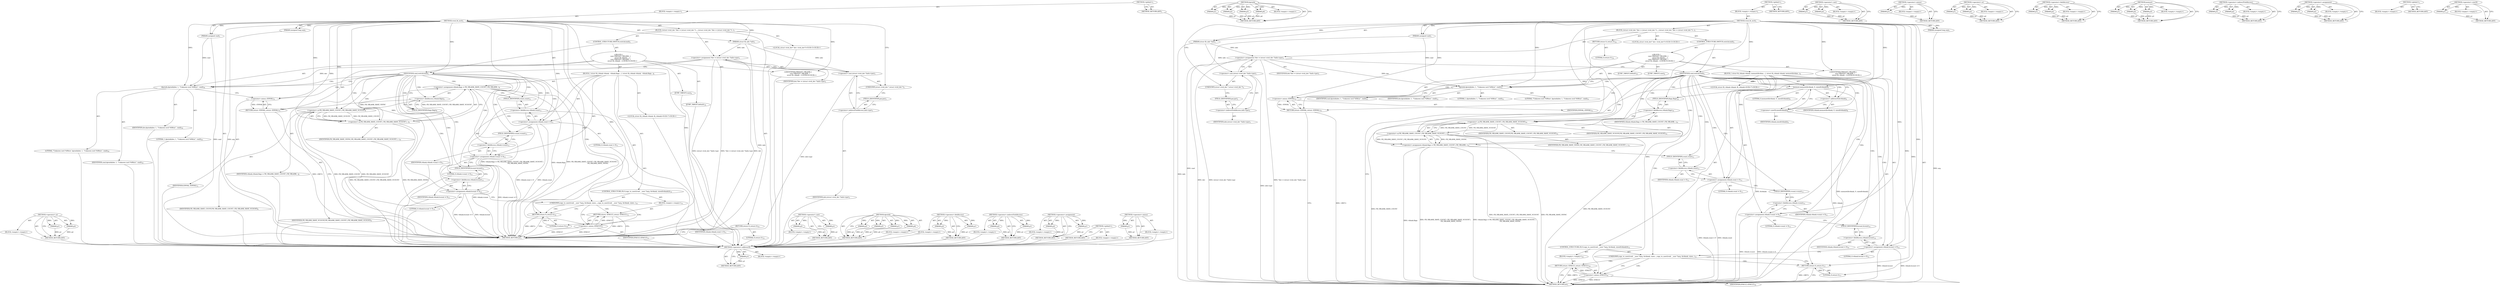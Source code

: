 digraph "&lt;operator&gt;.sizeOf" {
vulnerable_120 [label=<(METHOD,&lt;operator&gt;.or)>];
vulnerable_121 [label=<(PARAM,p1)>];
vulnerable_122 [label=<(PARAM,p2)>];
vulnerable_123 [label=<(BLOCK,&lt;empty&gt;,&lt;empty&gt;)>];
vulnerable_124 [label=<(METHOD_RETURN,ANY)>];
vulnerable_6 [label=<(METHOD,&lt;global&gt;)<SUB>1</SUB>>];
vulnerable_7 [label=<(BLOCK,&lt;empty&gt;,&lt;empty&gt;)<SUB>1</SUB>>];
vulnerable_8 [label=<(METHOD,vivid_fb_ioctl)<SUB>1</SUB>>];
vulnerable_9 [label=<(PARAM,struct fb_info *info)<SUB>1</SUB>>];
vulnerable_10 [label=<(PARAM,unsigned cmd)<SUB>1</SUB>>];
vulnerable_11 [label=<(PARAM,unsigned long arg)<SUB>1</SUB>>];
vulnerable_12 [label=<(BLOCK,{
	struct vivid_dev *dev = (struct vivid_dev *)...,{
	struct vivid_dev *dev = (struct vivid_dev *)...)<SUB>2</SUB>>];
vulnerable_13 [label="<(LOCAL,struct vivid_dev* dev: vivid_dev*)<SUB>3</SUB>>"];
vulnerable_14 [label=<(&lt;operator&gt;.assignment,*dev = (struct vivid_dev *)info-&gt;par)<SUB>3</SUB>>];
vulnerable_15 [label=<(IDENTIFIER,dev,*dev = (struct vivid_dev *)info-&gt;par)<SUB>3</SUB>>];
vulnerable_16 [label=<(&lt;operator&gt;.cast,(struct vivid_dev *)info-&gt;par)<SUB>3</SUB>>];
vulnerable_17 [label=<(UNKNOWN,struct vivid_dev *,struct vivid_dev *)<SUB>3</SUB>>];
vulnerable_18 [label=<(&lt;operator&gt;.indirectFieldAccess,info-&gt;par)<SUB>3</SUB>>];
vulnerable_19 [label=<(IDENTIFIER,info,(struct vivid_dev *)info-&gt;par)<SUB>3</SUB>>];
vulnerable_20 [label=<(FIELD_IDENTIFIER,par,par)<SUB>3</SUB>>];
vulnerable_21 [label=<(CONTROL_STRUCTURE,SWITCH,switch(cmd))<SUB>5</SUB>>];
vulnerable_22 [label=<(IDENTIFIER,cmd,switch(cmd))<SUB>5</SUB>>];
vulnerable_23 [label="<(BLOCK,{
 	case FBIOGET_VBLANK: {
 		struct fb_vblank ...,{
 	case FBIOGET_VBLANK: {
 		struct fb_vblank ...)<SUB>5</SUB>>"];
vulnerable_24 [label=<(JUMP_TARGET,case)<SUB>6</SUB>>];
vulnerable_25 [label="<(IDENTIFIER,FBIOGET_VBLANK,{
 	case FBIOGET_VBLANK: {
 		struct fb_vblank ...)<SUB>6</SUB>>"];
vulnerable_26 [label=<(BLOCK,{
 		struct fb_vblank vblank;
 
 		vblank.flags...,{
 		struct fb_vblank vblank;
 
 		vblank.flags...)<SUB>6</SUB>>];
vulnerable_27 [label="<(LOCAL,struct fb_vblank vblank: fb_vblank)<SUB>7</SUB>>"];
vulnerable_28 [label=<(&lt;operator&gt;.assignment,vblank.flags = FB_VBLANK_HAVE_COUNT | FB_VBLANK...)<SUB>9</SUB>>];
vulnerable_29 [label=<(&lt;operator&gt;.fieldAccess,vblank.flags)<SUB>9</SUB>>];
vulnerable_30 [label=<(IDENTIFIER,vblank,vblank.flags = FB_VBLANK_HAVE_COUNT | FB_VBLANK...)<SUB>9</SUB>>];
vulnerable_31 [label=<(FIELD_IDENTIFIER,flags,flags)<SUB>9</SUB>>];
vulnerable_32 [label=<(&lt;operator&gt;.or,FB_VBLANK_HAVE_COUNT | FB_VBLANK_HAVE_VCOUNT |
...)<SUB>9</SUB>>];
vulnerable_33 [label=<(&lt;operator&gt;.or,FB_VBLANK_HAVE_COUNT | FB_VBLANK_HAVE_VCOUNT)<SUB>9</SUB>>];
vulnerable_34 [label=<(IDENTIFIER,FB_VBLANK_HAVE_COUNT,FB_VBLANK_HAVE_COUNT | FB_VBLANK_HAVE_VCOUNT)<SUB>9</SUB>>];
vulnerable_35 [label=<(IDENTIFIER,FB_VBLANK_HAVE_VCOUNT,FB_VBLANK_HAVE_COUNT | FB_VBLANK_HAVE_VCOUNT)<SUB>9</SUB>>];
vulnerable_36 [label=<(IDENTIFIER,FB_VBLANK_HAVE_VSYNC,FB_VBLANK_HAVE_COUNT | FB_VBLANK_HAVE_VCOUNT |
...)<SUB>10</SUB>>];
vulnerable_37 [label=<(&lt;operator&gt;.assignment,vblank.count = 0)<SUB>11</SUB>>];
vulnerable_38 [label=<(&lt;operator&gt;.fieldAccess,vblank.count)<SUB>11</SUB>>];
vulnerable_39 [label=<(IDENTIFIER,vblank,vblank.count = 0)<SUB>11</SUB>>];
vulnerable_40 [label=<(FIELD_IDENTIFIER,count,count)<SUB>11</SUB>>];
vulnerable_41 [label=<(LITERAL,0,vblank.count = 0)<SUB>11</SUB>>];
vulnerable_42 [label=<(&lt;operator&gt;.assignment,vblank.vcount = 0)<SUB>12</SUB>>];
vulnerable_43 [label=<(&lt;operator&gt;.fieldAccess,vblank.vcount)<SUB>12</SUB>>];
vulnerable_44 [label=<(IDENTIFIER,vblank,vblank.vcount = 0)<SUB>12</SUB>>];
vulnerable_45 [label=<(FIELD_IDENTIFIER,vcount,vcount)<SUB>12</SUB>>];
vulnerable_46 [label=<(LITERAL,0,vblank.vcount = 0)<SUB>12</SUB>>];
vulnerable_47 [label=<(&lt;operator&gt;.assignment,vblank.hcount = 0)<SUB>13</SUB>>];
vulnerable_48 [label=<(&lt;operator&gt;.fieldAccess,vblank.hcount)<SUB>13</SUB>>];
vulnerable_49 [label=<(IDENTIFIER,vblank,vblank.hcount = 0)<SUB>13</SUB>>];
vulnerable_50 [label=<(FIELD_IDENTIFIER,hcount,hcount)<SUB>13</SUB>>];
vulnerable_51 [label=<(LITERAL,0,vblank.hcount = 0)<SUB>13</SUB>>];
vulnerable_52 [label=<(CONTROL_STRUCTURE,IF,if (copy_to_user((void __user *)arg, &amp;vblank, sizeof(vblank))))<SUB>14</SUB>>];
vulnerable_53 [label=<(UNKNOWN,copy_to_user((void __user *)arg, &amp;vblank, sizeo...,copy_to_user((void __user *)arg, &amp;vblank, sizeo...)<SUB>14</SUB>>];
vulnerable_54 [label=<(BLOCK,&lt;empty&gt;,&lt;empty&gt;)<SUB>15</SUB>>];
vulnerable_55 [label=<(RETURN,return -EFAULT;,return -EFAULT;)<SUB>15</SUB>>];
vulnerable_56 [label=<(&lt;operator&gt;.minus,-EFAULT)<SUB>15</SUB>>];
vulnerable_57 [label=<(IDENTIFIER,EFAULT,-EFAULT)<SUB>15</SUB>>];
vulnerable_58 [label=<(RETURN,return 0;,return 0;)<SUB>16</SUB>>];
vulnerable_59 [label=<(LITERAL,0,return 0;)<SUB>16</SUB>>];
vulnerable_60 [label=<(JUMP_TARGET,default)<SUB>19</SUB>>];
vulnerable_61 [label=<(dprintk,dprintk(dev, 1, &quot;Unknown ioctl %08x\n&quot;, cmd))<SUB>20</SUB>>];
vulnerable_62 [label=<(IDENTIFIER,dev,dprintk(dev, 1, &quot;Unknown ioctl %08x\n&quot;, cmd))<SUB>20</SUB>>];
vulnerable_63 [label=<(LITERAL,1,dprintk(dev, 1, &quot;Unknown ioctl %08x\n&quot;, cmd))<SUB>20</SUB>>];
vulnerable_64 [label=<(LITERAL,&quot;Unknown ioctl %08x\n&quot;,dprintk(dev, 1, &quot;Unknown ioctl %08x\n&quot;, cmd))<SUB>20</SUB>>];
vulnerable_65 [label=<(IDENTIFIER,cmd,dprintk(dev, 1, &quot;Unknown ioctl %08x\n&quot;, cmd))<SUB>20</SUB>>];
vulnerable_66 [label=<(RETURN,return -EINVAL;,return -EINVAL;)<SUB>21</SUB>>];
vulnerable_67 [label=<(&lt;operator&gt;.minus,-EINVAL)<SUB>21</SUB>>];
vulnerable_68 [label=<(IDENTIFIER,EINVAL,-EINVAL)<SUB>21</SUB>>];
vulnerable_69 [label=<(RETURN,return 0;,return 0;)<SUB>23</SUB>>];
vulnerable_70 [label=<(LITERAL,0,return 0;)<SUB>23</SUB>>];
vulnerable_71 [label=<(METHOD_RETURN,int)<SUB>1</SUB>>];
vulnerable_73 [label=<(METHOD_RETURN,ANY)<SUB>1</SUB>>];
vulnerable_105 [label=<(METHOD,&lt;operator&gt;.cast)>];
vulnerable_106 [label=<(PARAM,p1)>];
vulnerable_107 [label=<(PARAM,p2)>];
vulnerable_108 [label=<(BLOCK,&lt;empty&gt;,&lt;empty&gt;)>];
vulnerable_109 [label=<(METHOD_RETURN,ANY)>];
vulnerable_129 [label=<(METHOD,dprintk)>];
vulnerable_130 [label=<(PARAM,p1)>];
vulnerable_131 [label=<(PARAM,p2)>];
vulnerable_132 [label=<(PARAM,p3)>];
vulnerable_133 [label=<(PARAM,p4)>];
vulnerable_134 [label=<(BLOCK,&lt;empty&gt;,&lt;empty&gt;)>];
vulnerable_135 [label=<(METHOD_RETURN,ANY)>];
vulnerable_115 [label=<(METHOD,&lt;operator&gt;.fieldAccess)>];
vulnerable_116 [label=<(PARAM,p1)>];
vulnerable_117 [label=<(PARAM,p2)>];
vulnerable_118 [label=<(BLOCK,&lt;empty&gt;,&lt;empty&gt;)>];
vulnerable_119 [label=<(METHOD_RETURN,ANY)>];
vulnerable_110 [label=<(METHOD,&lt;operator&gt;.indirectFieldAccess)>];
vulnerable_111 [label=<(PARAM,p1)>];
vulnerable_112 [label=<(PARAM,p2)>];
vulnerable_113 [label=<(BLOCK,&lt;empty&gt;,&lt;empty&gt;)>];
vulnerable_114 [label=<(METHOD_RETURN,ANY)>];
vulnerable_100 [label=<(METHOD,&lt;operator&gt;.assignment)>];
vulnerable_101 [label=<(PARAM,p1)>];
vulnerable_102 [label=<(PARAM,p2)>];
vulnerable_103 [label=<(BLOCK,&lt;empty&gt;,&lt;empty&gt;)>];
vulnerable_104 [label=<(METHOD_RETURN,ANY)>];
vulnerable_94 [label=<(METHOD,&lt;global&gt;)<SUB>1</SUB>>];
vulnerable_95 [label=<(BLOCK,&lt;empty&gt;,&lt;empty&gt;)>];
vulnerable_96 [label=<(METHOD_RETURN,ANY)>];
vulnerable_125 [label=<(METHOD,&lt;operator&gt;.minus)>];
vulnerable_126 [label=<(PARAM,p1)>];
vulnerable_127 [label=<(BLOCK,&lt;empty&gt;,&lt;empty&gt;)>];
vulnerable_128 [label=<(METHOD_RETURN,ANY)>];
fixed_127 [label=<(METHOD,&lt;operator&gt;.addressOf)>];
fixed_128 [label=<(PARAM,p1)>];
fixed_129 [label=<(BLOCK,&lt;empty&gt;,&lt;empty&gt;)>];
fixed_130 [label=<(METHOD_RETURN,ANY)>];
fixed_149 [label=<(METHOD,dprintk)>];
fixed_150 [label=<(PARAM,p1)>];
fixed_151 [label=<(PARAM,p2)>];
fixed_152 [label=<(PARAM,p3)>];
fixed_153 [label=<(PARAM,p4)>];
fixed_154 [label=<(BLOCK,&lt;empty&gt;,&lt;empty&gt;)>];
fixed_155 [label=<(METHOD_RETURN,ANY)>];
fixed_6 [label=<(METHOD,&lt;global&gt;)<SUB>1</SUB>>];
fixed_7 [label=<(BLOCK,&lt;empty&gt;,&lt;empty&gt;)<SUB>1</SUB>>];
fixed_8 [label=<(METHOD,vivid_fb_ioctl)<SUB>1</SUB>>];
fixed_9 [label=<(PARAM,struct fb_info *info)<SUB>1</SUB>>];
fixed_10 [label=<(PARAM,unsigned cmd)<SUB>1</SUB>>];
fixed_11 [label=<(PARAM,unsigned long arg)<SUB>1</SUB>>];
fixed_12 [label=<(BLOCK,{
	struct vivid_dev *dev = (struct vivid_dev *)...,{
	struct vivid_dev *dev = (struct vivid_dev *)...)<SUB>2</SUB>>];
fixed_13 [label="<(LOCAL,struct vivid_dev* dev: vivid_dev*)<SUB>3</SUB>>"];
fixed_14 [label=<(&lt;operator&gt;.assignment,*dev = (struct vivid_dev *)info-&gt;par)<SUB>3</SUB>>];
fixed_15 [label=<(IDENTIFIER,dev,*dev = (struct vivid_dev *)info-&gt;par)<SUB>3</SUB>>];
fixed_16 [label=<(&lt;operator&gt;.cast,(struct vivid_dev *)info-&gt;par)<SUB>3</SUB>>];
fixed_17 [label=<(UNKNOWN,struct vivid_dev *,struct vivid_dev *)<SUB>3</SUB>>];
fixed_18 [label=<(&lt;operator&gt;.indirectFieldAccess,info-&gt;par)<SUB>3</SUB>>];
fixed_19 [label=<(IDENTIFIER,info,(struct vivid_dev *)info-&gt;par)<SUB>3</SUB>>];
fixed_20 [label=<(FIELD_IDENTIFIER,par,par)<SUB>3</SUB>>];
fixed_21 [label=<(CONTROL_STRUCTURE,SWITCH,switch(cmd))<SUB>5</SUB>>];
fixed_22 [label=<(IDENTIFIER,cmd,switch(cmd))<SUB>5</SUB>>];
fixed_23 [label="<(BLOCK,{
 	case FBIOGET_VBLANK: {
 		struct fb_vblank ...,{
 	case FBIOGET_VBLANK: {
 		struct fb_vblank ...)<SUB>5</SUB>>"];
fixed_24 [label=<(JUMP_TARGET,case)<SUB>6</SUB>>];
fixed_25 [label="<(IDENTIFIER,FBIOGET_VBLANK,{
 	case FBIOGET_VBLANK: {
 		struct fb_vblank ...)<SUB>6</SUB>>"];
fixed_26 [label=<(BLOCK,{
 		struct fb_vblank vblank;
 
		memset(&amp;vblan...,{
 		struct fb_vblank vblank;
 
		memset(&amp;vblan...)<SUB>6</SUB>>];
fixed_27 [label="<(LOCAL,struct fb_vblank vblank: fb_vblank)<SUB>7</SUB>>"];
fixed_28 [label=<(memset,memset(&amp;vblank, 0, sizeof(vblank)))<SUB>9</SUB>>];
fixed_29 [label=<(&lt;operator&gt;.addressOf,&amp;vblank)<SUB>9</SUB>>];
fixed_30 [label=<(IDENTIFIER,vblank,memset(&amp;vblank, 0, sizeof(vblank)))<SUB>9</SUB>>];
fixed_31 [label=<(LITERAL,0,memset(&amp;vblank, 0, sizeof(vblank)))<SUB>9</SUB>>];
fixed_32 [label=<(&lt;operator&gt;.sizeOf,sizeof(vblank))<SUB>9</SUB>>];
fixed_33 [label=<(IDENTIFIER,vblank,sizeof(vblank))<SUB>9</SUB>>];
fixed_34 [label=<(&lt;operator&gt;.assignment,vblank.flags = FB_VBLANK_HAVE_COUNT | FB_VBLANK...)<SUB>10</SUB>>];
fixed_35 [label=<(&lt;operator&gt;.fieldAccess,vblank.flags)<SUB>10</SUB>>];
fixed_36 [label=<(IDENTIFIER,vblank,vblank.flags = FB_VBLANK_HAVE_COUNT | FB_VBLANK...)<SUB>10</SUB>>];
fixed_37 [label=<(FIELD_IDENTIFIER,flags,flags)<SUB>10</SUB>>];
fixed_38 [label=<(&lt;operator&gt;.or,FB_VBLANK_HAVE_COUNT | FB_VBLANK_HAVE_VCOUNT |
...)<SUB>10</SUB>>];
fixed_39 [label=<(&lt;operator&gt;.or,FB_VBLANK_HAVE_COUNT | FB_VBLANK_HAVE_VCOUNT)<SUB>10</SUB>>];
fixed_40 [label=<(IDENTIFIER,FB_VBLANK_HAVE_COUNT,FB_VBLANK_HAVE_COUNT | FB_VBLANK_HAVE_VCOUNT)<SUB>10</SUB>>];
fixed_41 [label=<(IDENTIFIER,FB_VBLANK_HAVE_VCOUNT,FB_VBLANK_HAVE_COUNT | FB_VBLANK_HAVE_VCOUNT)<SUB>10</SUB>>];
fixed_42 [label=<(IDENTIFIER,FB_VBLANK_HAVE_VSYNC,FB_VBLANK_HAVE_COUNT | FB_VBLANK_HAVE_VCOUNT |
...)<SUB>11</SUB>>];
fixed_43 [label=<(&lt;operator&gt;.assignment,vblank.count = 0)<SUB>12</SUB>>];
fixed_44 [label=<(&lt;operator&gt;.fieldAccess,vblank.count)<SUB>12</SUB>>];
fixed_45 [label=<(IDENTIFIER,vblank,vblank.count = 0)<SUB>12</SUB>>];
fixed_46 [label=<(FIELD_IDENTIFIER,count,count)<SUB>12</SUB>>];
fixed_47 [label=<(LITERAL,0,vblank.count = 0)<SUB>12</SUB>>];
fixed_48 [label=<(&lt;operator&gt;.assignment,vblank.vcount = 0)<SUB>13</SUB>>];
fixed_49 [label=<(&lt;operator&gt;.fieldAccess,vblank.vcount)<SUB>13</SUB>>];
fixed_50 [label=<(IDENTIFIER,vblank,vblank.vcount = 0)<SUB>13</SUB>>];
fixed_51 [label=<(FIELD_IDENTIFIER,vcount,vcount)<SUB>13</SUB>>];
fixed_52 [label=<(LITERAL,0,vblank.vcount = 0)<SUB>13</SUB>>];
fixed_53 [label=<(&lt;operator&gt;.assignment,vblank.hcount = 0)<SUB>14</SUB>>];
fixed_54 [label=<(&lt;operator&gt;.fieldAccess,vblank.hcount)<SUB>14</SUB>>];
fixed_55 [label=<(IDENTIFIER,vblank,vblank.hcount = 0)<SUB>14</SUB>>];
fixed_56 [label=<(FIELD_IDENTIFIER,hcount,hcount)<SUB>14</SUB>>];
fixed_57 [label=<(LITERAL,0,vblank.hcount = 0)<SUB>14</SUB>>];
fixed_58 [label=<(CONTROL_STRUCTURE,IF,if (copy_to_user((void __user *)arg, &amp;vblank, sizeof(vblank))))<SUB>15</SUB>>];
fixed_59 [label=<(UNKNOWN,copy_to_user((void __user *)arg, &amp;vblank, sizeo...,copy_to_user((void __user *)arg, &amp;vblank, sizeo...)<SUB>15</SUB>>];
fixed_60 [label=<(BLOCK,&lt;empty&gt;,&lt;empty&gt;)<SUB>16</SUB>>];
fixed_61 [label=<(RETURN,return -EFAULT;,return -EFAULT;)<SUB>16</SUB>>];
fixed_62 [label=<(&lt;operator&gt;.minus,-EFAULT)<SUB>16</SUB>>];
fixed_63 [label=<(IDENTIFIER,EFAULT,-EFAULT)<SUB>16</SUB>>];
fixed_64 [label=<(RETURN,return 0;,return 0;)<SUB>17</SUB>>];
fixed_65 [label=<(LITERAL,0,return 0;)<SUB>17</SUB>>];
fixed_66 [label=<(JUMP_TARGET,default)<SUB>20</SUB>>];
fixed_67 [label=<(dprintk,dprintk(dev, 1, &quot;Unknown ioctl %08x\n&quot;, cmd))<SUB>21</SUB>>];
fixed_68 [label=<(IDENTIFIER,dev,dprintk(dev, 1, &quot;Unknown ioctl %08x\n&quot;, cmd))<SUB>21</SUB>>];
fixed_69 [label=<(LITERAL,1,dprintk(dev, 1, &quot;Unknown ioctl %08x\n&quot;, cmd))<SUB>21</SUB>>];
fixed_70 [label=<(LITERAL,&quot;Unknown ioctl %08x\n&quot;,dprintk(dev, 1, &quot;Unknown ioctl %08x\n&quot;, cmd))<SUB>21</SUB>>];
fixed_71 [label=<(IDENTIFIER,cmd,dprintk(dev, 1, &quot;Unknown ioctl %08x\n&quot;, cmd))<SUB>21</SUB>>];
fixed_72 [label=<(RETURN,return -EINVAL;,return -EINVAL;)<SUB>22</SUB>>];
fixed_73 [label=<(&lt;operator&gt;.minus,-EINVAL)<SUB>22</SUB>>];
fixed_74 [label=<(IDENTIFIER,EINVAL,-EINVAL)<SUB>22</SUB>>];
fixed_75 [label=<(RETURN,return 0;,return 0;)<SUB>24</SUB>>];
fixed_76 [label=<(LITERAL,0,return 0;)<SUB>24</SUB>>];
fixed_77 [label=<(METHOD_RETURN,int)<SUB>1</SUB>>];
fixed_79 [label=<(METHOD_RETURN,ANY)<SUB>1</SUB>>];
fixed_111 [label=<(METHOD,&lt;operator&gt;.cast)>];
fixed_112 [label=<(PARAM,p1)>];
fixed_113 [label=<(PARAM,p2)>];
fixed_114 [label=<(BLOCK,&lt;empty&gt;,&lt;empty&gt;)>];
fixed_115 [label=<(METHOD_RETURN,ANY)>];
fixed_145 [label=<(METHOD,&lt;operator&gt;.minus)>];
fixed_146 [label=<(PARAM,p1)>];
fixed_147 [label=<(BLOCK,&lt;empty&gt;,&lt;empty&gt;)>];
fixed_148 [label=<(METHOD_RETURN,ANY)>];
fixed_140 [label=<(METHOD,&lt;operator&gt;.or)>];
fixed_141 [label=<(PARAM,p1)>];
fixed_142 [label=<(PARAM,p2)>];
fixed_143 [label=<(BLOCK,&lt;empty&gt;,&lt;empty&gt;)>];
fixed_144 [label=<(METHOD_RETURN,ANY)>];
fixed_135 [label=<(METHOD,&lt;operator&gt;.fieldAccess)>];
fixed_136 [label=<(PARAM,p1)>];
fixed_137 [label=<(PARAM,p2)>];
fixed_138 [label=<(BLOCK,&lt;empty&gt;,&lt;empty&gt;)>];
fixed_139 [label=<(METHOD_RETURN,ANY)>];
fixed_121 [label=<(METHOD,memset)>];
fixed_122 [label=<(PARAM,p1)>];
fixed_123 [label=<(PARAM,p2)>];
fixed_124 [label=<(PARAM,p3)>];
fixed_125 [label=<(BLOCK,&lt;empty&gt;,&lt;empty&gt;)>];
fixed_126 [label=<(METHOD_RETURN,ANY)>];
fixed_116 [label=<(METHOD,&lt;operator&gt;.indirectFieldAccess)>];
fixed_117 [label=<(PARAM,p1)>];
fixed_118 [label=<(PARAM,p2)>];
fixed_119 [label=<(BLOCK,&lt;empty&gt;,&lt;empty&gt;)>];
fixed_120 [label=<(METHOD_RETURN,ANY)>];
fixed_106 [label=<(METHOD,&lt;operator&gt;.assignment)>];
fixed_107 [label=<(PARAM,p1)>];
fixed_108 [label=<(PARAM,p2)>];
fixed_109 [label=<(BLOCK,&lt;empty&gt;,&lt;empty&gt;)>];
fixed_110 [label=<(METHOD_RETURN,ANY)>];
fixed_100 [label=<(METHOD,&lt;global&gt;)<SUB>1</SUB>>];
fixed_101 [label=<(BLOCK,&lt;empty&gt;,&lt;empty&gt;)>];
fixed_102 [label=<(METHOD_RETURN,ANY)>];
fixed_131 [label=<(METHOD,&lt;operator&gt;.sizeOf)>];
fixed_132 [label=<(PARAM,p1)>];
fixed_133 [label=<(BLOCK,&lt;empty&gt;,&lt;empty&gt;)>];
fixed_134 [label=<(METHOD_RETURN,ANY)>];
vulnerable_120 -> vulnerable_121  [key=0, label="AST: "];
vulnerable_120 -> vulnerable_121  [key=1, label="DDG: "];
vulnerable_120 -> vulnerable_123  [key=0, label="AST: "];
vulnerable_120 -> vulnerable_122  [key=0, label="AST: "];
vulnerable_120 -> vulnerable_122  [key=1, label="DDG: "];
vulnerable_120 -> vulnerable_124  [key=0, label="AST: "];
vulnerable_120 -> vulnerable_124  [key=1, label="CFG: "];
vulnerable_121 -> vulnerable_124  [key=0, label="DDG: p1"];
vulnerable_122 -> vulnerable_124  [key=0, label="DDG: p2"];
vulnerable_123 -> fixed_127  [key=0];
vulnerable_124 -> fixed_127  [key=0];
vulnerable_6 -> vulnerable_7  [key=0, label="AST: "];
vulnerable_6 -> vulnerable_73  [key=0, label="AST: "];
vulnerable_6 -> vulnerable_73  [key=1, label="CFG: "];
vulnerable_7 -> vulnerable_8  [key=0, label="AST: "];
vulnerable_8 -> vulnerable_9  [key=0, label="AST: "];
vulnerable_8 -> vulnerable_9  [key=1, label="DDG: "];
vulnerable_8 -> vulnerable_10  [key=0, label="AST: "];
vulnerable_8 -> vulnerable_10  [key=1, label="DDG: "];
vulnerable_8 -> vulnerable_11  [key=0, label="AST: "];
vulnerable_8 -> vulnerable_11  [key=1, label="DDG: "];
vulnerable_8 -> vulnerable_12  [key=0, label="AST: "];
vulnerable_8 -> vulnerable_71  [key=0, label="AST: "];
vulnerable_8 -> vulnerable_17  [key=0, label="CFG: "];
vulnerable_8 -> vulnerable_22  [key=0, label="DDG: "];
vulnerable_8 -> vulnerable_25  [key=0, label="DDG: "];
vulnerable_8 -> vulnerable_37  [key=0, label="DDG: "];
vulnerable_8 -> vulnerable_42  [key=0, label="DDG: "];
vulnerable_8 -> vulnerable_47  [key=0, label="DDG: "];
vulnerable_8 -> vulnerable_58  [key=0, label="DDG: "];
vulnerable_8 -> vulnerable_61  [key=0, label="DDG: "];
vulnerable_8 -> vulnerable_59  [key=0, label="DDG: "];
vulnerable_8 -> vulnerable_67  [key=0, label="DDG: "];
vulnerable_8 -> vulnerable_32  [key=0, label="DDG: "];
vulnerable_8 -> vulnerable_33  [key=0, label="DDG: "];
vulnerable_8 -> vulnerable_56  [key=0, label="DDG: "];
vulnerable_9 -> vulnerable_71  [key=0, label="DDG: info"];
vulnerable_9 -> vulnerable_14  [key=0, label="DDG: info"];
vulnerable_9 -> vulnerable_16  [key=0, label="DDG: info"];
vulnerable_10 -> vulnerable_71  [key=0, label="DDG: cmd"];
vulnerable_10 -> vulnerable_61  [key=0, label="DDG: cmd"];
vulnerable_11 -> vulnerable_71  [key=0, label="DDG: arg"];
vulnerable_12 -> vulnerable_13  [key=0, label="AST: "];
vulnerable_12 -> vulnerable_14  [key=0, label="AST: "];
vulnerable_12 -> vulnerable_21  [key=0, label="AST: "];
vulnerable_12 -> vulnerable_69  [key=0, label="AST: "];
vulnerable_13 -> fixed_127  [key=0];
vulnerable_14 -> vulnerable_15  [key=0, label="AST: "];
vulnerable_14 -> vulnerable_16  [key=0, label="AST: "];
vulnerable_14 -> vulnerable_22  [key=0, label="CFG: "];
vulnerable_14 -> vulnerable_71  [key=0, label="DDG: dev"];
vulnerable_14 -> vulnerable_71  [key=1, label="DDG: (struct vivid_dev *)info-&gt;par"];
vulnerable_14 -> vulnerable_71  [key=2, label="DDG: *dev = (struct vivid_dev *)info-&gt;par"];
vulnerable_14 -> vulnerable_61  [key=0, label="DDG: dev"];
vulnerable_15 -> fixed_127  [key=0];
vulnerable_16 -> vulnerable_17  [key=0, label="AST: "];
vulnerable_16 -> vulnerable_18  [key=0, label="AST: "];
vulnerable_16 -> vulnerable_14  [key=0, label="CFG: "];
vulnerable_16 -> vulnerable_71  [key=0, label="DDG: info-&gt;par"];
vulnerable_17 -> vulnerable_20  [key=0, label="CFG: "];
vulnerable_18 -> vulnerable_19  [key=0, label="AST: "];
vulnerable_18 -> vulnerable_20  [key=0, label="AST: "];
vulnerable_18 -> vulnerable_16  [key=0, label="CFG: "];
vulnerable_19 -> fixed_127  [key=0];
vulnerable_20 -> vulnerable_18  [key=0, label="CFG: "];
vulnerable_21 -> vulnerable_22  [key=0, label="AST: "];
vulnerable_21 -> vulnerable_23  [key=0, label="AST: "];
vulnerable_22 -> vulnerable_31  [key=0, label="CFG: "];
vulnerable_22 -> vulnerable_31  [key=1, label="CDG: "];
vulnerable_22 -> vulnerable_61  [key=0, label="CFG: "];
vulnerable_22 -> vulnerable_61  [key=1, label="CDG: "];
vulnerable_22 -> vulnerable_47  [key=0, label="CDG: "];
vulnerable_22 -> vulnerable_48  [key=0, label="CDG: "];
vulnerable_22 -> vulnerable_32  [key=0, label="CDG: "];
vulnerable_22 -> vulnerable_33  [key=0, label="CDG: "];
vulnerable_22 -> vulnerable_42  [key=0, label="CDG: "];
vulnerable_22 -> vulnerable_28  [key=0, label="CDG: "];
vulnerable_22 -> vulnerable_66  [key=0, label="CDG: "];
vulnerable_22 -> vulnerable_37  [key=0, label="CDG: "];
vulnerable_22 -> vulnerable_53  [key=0, label="CDG: "];
vulnerable_22 -> vulnerable_38  [key=0, label="CDG: "];
vulnerable_22 -> vulnerable_67  [key=0, label="CDG: "];
vulnerable_22 -> vulnerable_45  [key=0, label="CDG: "];
vulnerable_22 -> vulnerable_40  [key=0, label="CDG: "];
vulnerable_22 -> vulnerable_29  [key=0, label="CDG: "];
vulnerable_22 -> vulnerable_50  [key=0, label="CDG: "];
vulnerable_22 -> vulnerable_43  [key=0, label="CDG: "];
vulnerable_23 -> vulnerable_24  [key=0, label="AST: "];
vulnerable_23 -> vulnerable_25  [key=0, label="AST: "];
vulnerable_23 -> vulnerable_26  [key=0, label="AST: "];
vulnerable_23 -> vulnerable_60  [key=0, label="AST: "];
vulnerable_23 -> vulnerable_61  [key=0, label="AST: "];
vulnerable_23 -> vulnerable_66  [key=0, label="AST: "];
vulnerable_24 -> fixed_127  [key=0];
vulnerable_25 -> fixed_127  [key=0];
vulnerable_26 -> vulnerable_27  [key=0, label="AST: "];
vulnerable_26 -> vulnerable_28  [key=0, label="AST: "];
vulnerable_26 -> vulnerable_37  [key=0, label="AST: "];
vulnerable_26 -> vulnerable_42  [key=0, label="AST: "];
vulnerable_26 -> vulnerable_47  [key=0, label="AST: "];
vulnerable_26 -> vulnerable_52  [key=0, label="AST: "];
vulnerable_26 -> vulnerable_58  [key=0, label="AST: "];
vulnerable_27 -> fixed_127  [key=0];
vulnerable_28 -> vulnerable_29  [key=0, label="AST: "];
vulnerable_28 -> vulnerable_32  [key=0, label="AST: "];
vulnerable_28 -> vulnerable_40  [key=0, label="CFG: "];
vulnerable_28 -> vulnerable_71  [key=0, label="DDG: vblank.flags"];
vulnerable_28 -> vulnerable_71  [key=1, label="DDG: FB_VBLANK_HAVE_COUNT | FB_VBLANK_HAVE_VCOUNT |
 			FB_VBLANK_HAVE_VSYNC"];
vulnerable_28 -> vulnerable_71  [key=2, label="DDG: vblank.flags = FB_VBLANK_HAVE_COUNT | FB_VBLANK_HAVE_VCOUNT |
 			FB_VBLANK_HAVE_VSYNC"];
vulnerable_29 -> vulnerable_30  [key=0, label="AST: "];
vulnerable_29 -> vulnerable_31  [key=0, label="AST: "];
vulnerable_29 -> vulnerable_33  [key=0, label="CFG: "];
vulnerable_30 -> fixed_127  [key=0];
vulnerable_31 -> vulnerable_29  [key=0, label="CFG: "];
vulnerable_32 -> vulnerable_33  [key=0, label="AST: "];
vulnerable_32 -> vulnerable_36  [key=0, label="AST: "];
vulnerable_32 -> vulnerable_28  [key=0, label="CFG: "];
vulnerable_32 -> vulnerable_28  [key=1, label="DDG: FB_VBLANK_HAVE_COUNT | FB_VBLANK_HAVE_VCOUNT"];
vulnerable_32 -> vulnerable_28  [key=2, label="DDG: FB_VBLANK_HAVE_VSYNC"];
vulnerable_32 -> vulnerable_71  [key=0, label="DDG: FB_VBLANK_HAVE_COUNT | FB_VBLANK_HAVE_VCOUNT"];
vulnerable_32 -> vulnerable_71  [key=1, label="DDG: FB_VBLANK_HAVE_VSYNC"];
vulnerable_33 -> vulnerable_34  [key=0, label="AST: "];
vulnerable_33 -> vulnerable_35  [key=0, label="AST: "];
vulnerable_33 -> vulnerable_32  [key=0, label="CFG: "];
vulnerable_33 -> vulnerable_32  [key=1, label="DDG: FB_VBLANK_HAVE_COUNT"];
vulnerable_33 -> vulnerable_32  [key=2, label="DDG: FB_VBLANK_HAVE_VCOUNT"];
vulnerable_33 -> vulnerable_71  [key=0, label="DDG: FB_VBLANK_HAVE_COUNT"];
vulnerable_33 -> vulnerable_71  [key=1, label="DDG: FB_VBLANK_HAVE_VCOUNT"];
vulnerable_34 -> fixed_127  [key=0];
vulnerable_35 -> fixed_127  [key=0];
vulnerable_36 -> fixed_127  [key=0];
vulnerable_37 -> vulnerable_38  [key=0, label="AST: "];
vulnerable_37 -> vulnerable_41  [key=0, label="AST: "];
vulnerable_37 -> vulnerable_45  [key=0, label="CFG: "];
vulnerable_37 -> vulnerable_71  [key=0, label="DDG: vblank.count"];
vulnerable_37 -> vulnerable_71  [key=1, label="DDG: vblank.count = 0"];
vulnerable_38 -> vulnerable_39  [key=0, label="AST: "];
vulnerable_38 -> vulnerable_40  [key=0, label="AST: "];
vulnerable_38 -> vulnerable_37  [key=0, label="CFG: "];
vulnerable_39 -> fixed_127  [key=0];
vulnerable_40 -> vulnerable_38  [key=0, label="CFG: "];
vulnerable_41 -> fixed_127  [key=0];
vulnerable_42 -> vulnerable_43  [key=0, label="AST: "];
vulnerable_42 -> vulnerable_46  [key=0, label="AST: "];
vulnerable_42 -> vulnerable_50  [key=0, label="CFG: "];
vulnerable_42 -> vulnerable_71  [key=0, label="DDG: vblank.vcount"];
vulnerable_42 -> vulnerable_71  [key=1, label="DDG: vblank.vcount = 0"];
vulnerable_43 -> vulnerable_44  [key=0, label="AST: "];
vulnerable_43 -> vulnerable_45  [key=0, label="AST: "];
vulnerable_43 -> vulnerable_42  [key=0, label="CFG: "];
vulnerable_44 -> fixed_127  [key=0];
vulnerable_45 -> vulnerable_43  [key=0, label="CFG: "];
vulnerable_46 -> fixed_127  [key=0];
vulnerable_47 -> vulnerable_48  [key=0, label="AST: "];
vulnerable_47 -> vulnerable_51  [key=0, label="AST: "];
vulnerable_47 -> vulnerable_53  [key=0, label="CFG: "];
vulnerable_47 -> vulnerable_71  [key=0, label="DDG: vblank.hcount"];
vulnerable_47 -> vulnerable_71  [key=1, label="DDG: vblank.hcount = 0"];
vulnerable_48 -> vulnerable_49  [key=0, label="AST: "];
vulnerable_48 -> vulnerable_50  [key=0, label="AST: "];
vulnerable_48 -> vulnerable_47  [key=0, label="CFG: "];
vulnerable_49 -> fixed_127  [key=0];
vulnerable_50 -> vulnerable_48  [key=0, label="CFG: "];
vulnerable_51 -> fixed_127  [key=0];
vulnerable_52 -> vulnerable_53  [key=0, label="AST: "];
vulnerable_52 -> vulnerable_54  [key=0, label="AST: "];
vulnerable_53 -> vulnerable_56  [key=0, label="CFG: "];
vulnerable_53 -> vulnerable_56  [key=1, label="CDG: "];
vulnerable_53 -> vulnerable_58  [key=0, label="CFG: "];
vulnerable_53 -> vulnerable_58  [key=1, label="CDG: "];
vulnerable_53 -> vulnerable_55  [key=0, label="CDG: "];
vulnerable_54 -> vulnerable_55  [key=0, label="AST: "];
vulnerable_55 -> vulnerable_56  [key=0, label="AST: "];
vulnerable_55 -> vulnerable_71  [key=0, label="CFG: "];
vulnerable_55 -> vulnerable_71  [key=1, label="DDG: &lt;RET&gt;"];
vulnerable_56 -> vulnerable_57  [key=0, label="AST: "];
vulnerable_56 -> vulnerable_55  [key=0, label="CFG: "];
vulnerable_56 -> vulnerable_55  [key=1, label="DDG: -EFAULT"];
vulnerable_56 -> vulnerable_71  [key=0, label="DDG: EFAULT"];
vulnerable_56 -> vulnerable_71  [key=1, label="DDG: -EFAULT"];
vulnerable_57 -> fixed_127  [key=0];
vulnerable_58 -> vulnerable_59  [key=0, label="AST: "];
vulnerable_58 -> vulnerable_71  [key=0, label="CFG: "];
vulnerable_58 -> vulnerable_71  [key=1, label="DDG: &lt;RET&gt;"];
vulnerable_59 -> vulnerable_58  [key=0, label="DDG: 0"];
vulnerable_60 -> fixed_127  [key=0];
vulnerable_61 -> vulnerable_62  [key=0, label="AST: "];
vulnerable_61 -> vulnerable_63  [key=0, label="AST: "];
vulnerable_61 -> vulnerable_64  [key=0, label="AST: "];
vulnerable_61 -> vulnerable_65  [key=0, label="AST: "];
vulnerable_61 -> vulnerable_67  [key=0, label="CFG: "];
vulnerable_62 -> fixed_127  [key=0];
vulnerable_63 -> fixed_127  [key=0];
vulnerable_64 -> fixed_127  [key=0];
vulnerable_65 -> fixed_127  [key=0];
vulnerable_66 -> vulnerable_67  [key=0, label="AST: "];
vulnerable_66 -> vulnerable_71  [key=0, label="CFG: "];
vulnerable_66 -> vulnerable_71  [key=1, label="DDG: &lt;RET&gt;"];
vulnerable_67 -> vulnerable_68  [key=0, label="AST: "];
vulnerable_67 -> vulnerable_66  [key=0, label="CFG: "];
vulnerable_67 -> vulnerable_66  [key=1, label="DDG: -EINVAL"];
vulnerable_68 -> fixed_127  [key=0];
vulnerable_69 -> vulnerable_70  [key=0, label="AST: "];
vulnerable_69 -> vulnerable_71  [key=0, label="CFG: "];
vulnerable_70 -> fixed_127  [key=0];
vulnerable_71 -> fixed_127  [key=0];
vulnerable_73 -> fixed_127  [key=0];
vulnerable_105 -> vulnerable_106  [key=0, label="AST: "];
vulnerable_105 -> vulnerable_106  [key=1, label="DDG: "];
vulnerable_105 -> vulnerable_108  [key=0, label="AST: "];
vulnerable_105 -> vulnerable_107  [key=0, label="AST: "];
vulnerable_105 -> vulnerable_107  [key=1, label="DDG: "];
vulnerable_105 -> vulnerable_109  [key=0, label="AST: "];
vulnerable_105 -> vulnerable_109  [key=1, label="CFG: "];
vulnerable_106 -> vulnerable_109  [key=0, label="DDG: p1"];
vulnerable_107 -> vulnerable_109  [key=0, label="DDG: p2"];
vulnerable_108 -> fixed_127  [key=0];
vulnerable_109 -> fixed_127  [key=0];
vulnerable_129 -> vulnerable_130  [key=0, label="AST: "];
vulnerable_129 -> vulnerable_130  [key=1, label="DDG: "];
vulnerable_129 -> vulnerable_134  [key=0, label="AST: "];
vulnerable_129 -> vulnerable_131  [key=0, label="AST: "];
vulnerable_129 -> vulnerable_131  [key=1, label="DDG: "];
vulnerable_129 -> vulnerable_135  [key=0, label="AST: "];
vulnerable_129 -> vulnerable_135  [key=1, label="CFG: "];
vulnerable_129 -> vulnerable_132  [key=0, label="AST: "];
vulnerable_129 -> vulnerable_132  [key=1, label="DDG: "];
vulnerable_129 -> vulnerable_133  [key=0, label="AST: "];
vulnerable_129 -> vulnerable_133  [key=1, label="DDG: "];
vulnerable_130 -> vulnerable_135  [key=0, label="DDG: p1"];
vulnerable_131 -> vulnerable_135  [key=0, label="DDG: p2"];
vulnerable_132 -> vulnerable_135  [key=0, label="DDG: p3"];
vulnerable_133 -> vulnerable_135  [key=0, label="DDG: p4"];
vulnerable_134 -> fixed_127  [key=0];
vulnerable_135 -> fixed_127  [key=0];
vulnerable_115 -> vulnerable_116  [key=0, label="AST: "];
vulnerable_115 -> vulnerable_116  [key=1, label="DDG: "];
vulnerable_115 -> vulnerable_118  [key=0, label="AST: "];
vulnerable_115 -> vulnerable_117  [key=0, label="AST: "];
vulnerable_115 -> vulnerable_117  [key=1, label="DDG: "];
vulnerable_115 -> vulnerable_119  [key=0, label="AST: "];
vulnerable_115 -> vulnerable_119  [key=1, label="CFG: "];
vulnerable_116 -> vulnerable_119  [key=0, label="DDG: p1"];
vulnerable_117 -> vulnerable_119  [key=0, label="DDG: p2"];
vulnerable_118 -> fixed_127  [key=0];
vulnerable_119 -> fixed_127  [key=0];
vulnerable_110 -> vulnerable_111  [key=0, label="AST: "];
vulnerable_110 -> vulnerable_111  [key=1, label="DDG: "];
vulnerable_110 -> vulnerable_113  [key=0, label="AST: "];
vulnerable_110 -> vulnerable_112  [key=0, label="AST: "];
vulnerable_110 -> vulnerable_112  [key=1, label="DDG: "];
vulnerable_110 -> vulnerable_114  [key=0, label="AST: "];
vulnerable_110 -> vulnerable_114  [key=1, label="CFG: "];
vulnerable_111 -> vulnerable_114  [key=0, label="DDG: p1"];
vulnerable_112 -> vulnerable_114  [key=0, label="DDG: p2"];
vulnerable_113 -> fixed_127  [key=0];
vulnerable_114 -> fixed_127  [key=0];
vulnerable_100 -> vulnerable_101  [key=0, label="AST: "];
vulnerable_100 -> vulnerable_101  [key=1, label="DDG: "];
vulnerable_100 -> vulnerable_103  [key=0, label="AST: "];
vulnerable_100 -> vulnerable_102  [key=0, label="AST: "];
vulnerable_100 -> vulnerable_102  [key=1, label="DDG: "];
vulnerable_100 -> vulnerable_104  [key=0, label="AST: "];
vulnerable_100 -> vulnerable_104  [key=1, label="CFG: "];
vulnerable_101 -> vulnerable_104  [key=0, label="DDG: p1"];
vulnerable_102 -> vulnerable_104  [key=0, label="DDG: p2"];
vulnerable_103 -> fixed_127  [key=0];
vulnerable_104 -> fixed_127  [key=0];
vulnerable_94 -> vulnerable_95  [key=0, label="AST: "];
vulnerable_94 -> vulnerable_96  [key=0, label="AST: "];
vulnerable_94 -> vulnerable_96  [key=1, label="CFG: "];
vulnerable_95 -> fixed_127  [key=0];
vulnerable_96 -> fixed_127  [key=0];
vulnerable_125 -> vulnerable_126  [key=0, label="AST: "];
vulnerable_125 -> vulnerable_126  [key=1, label="DDG: "];
vulnerable_125 -> vulnerable_127  [key=0, label="AST: "];
vulnerable_125 -> vulnerable_128  [key=0, label="AST: "];
vulnerable_125 -> vulnerable_128  [key=1, label="CFG: "];
vulnerable_126 -> vulnerable_128  [key=0, label="DDG: p1"];
vulnerable_127 -> fixed_127  [key=0];
vulnerable_128 -> fixed_127  [key=0];
fixed_127 -> fixed_128  [key=0, label="AST: "];
fixed_127 -> fixed_128  [key=1, label="DDG: "];
fixed_127 -> fixed_129  [key=0, label="AST: "];
fixed_127 -> fixed_130  [key=0, label="AST: "];
fixed_127 -> fixed_130  [key=1, label="CFG: "];
fixed_128 -> fixed_130  [key=0, label="DDG: p1"];
fixed_149 -> fixed_150  [key=0, label="AST: "];
fixed_149 -> fixed_150  [key=1, label="DDG: "];
fixed_149 -> fixed_154  [key=0, label="AST: "];
fixed_149 -> fixed_151  [key=0, label="AST: "];
fixed_149 -> fixed_151  [key=1, label="DDG: "];
fixed_149 -> fixed_155  [key=0, label="AST: "];
fixed_149 -> fixed_155  [key=1, label="CFG: "];
fixed_149 -> fixed_152  [key=0, label="AST: "];
fixed_149 -> fixed_152  [key=1, label="DDG: "];
fixed_149 -> fixed_153  [key=0, label="AST: "];
fixed_149 -> fixed_153  [key=1, label="DDG: "];
fixed_150 -> fixed_155  [key=0, label="DDG: p1"];
fixed_151 -> fixed_155  [key=0, label="DDG: p2"];
fixed_152 -> fixed_155  [key=0, label="DDG: p3"];
fixed_153 -> fixed_155  [key=0, label="DDG: p4"];
fixed_6 -> fixed_7  [key=0, label="AST: "];
fixed_6 -> fixed_79  [key=0, label="AST: "];
fixed_6 -> fixed_79  [key=1, label="CFG: "];
fixed_7 -> fixed_8  [key=0, label="AST: "];
fixed_8 -> fixed_9  [key=0, label="AST: "];
fixed_8 -> fixed_9  [key=1, label="DDG: "];
fixed_8 -> fixed_10  [key=0, label="AST: "];
fixed_8 -> fixed_10  [key=1, label="DDG: "];
fixed_8 -> fixed_11  [key=0, label="AST: "];
fixed_8 -> fixed_11  [key=1, label="DDG: "];
fixed_8 -> fixed_12  [key=0, label="AST: "];
fixed_8 -> fixed_77  [key=0, label="AST: "];
fixed_8 -> fixed_17  [key=0, label="CFG: "];
fixed_8 -> fixed_22  [key=0, label="DDG: "];
fixed_8 -> fixed_25  [key=0, label="DDG: "];
fixed_8 -> fixed_43  [key=0, label="DDG: "];
fixed_8 -> fixed_48  [key=0, label="DDG: "];
fixed_8 -> fixed_53  [key=0, label="DDG: "];
fixed_8 -> fixed_64  [key=0, label="DDG: "];
fixed_8 -> fixed_67  [key=0, label="DDG: "];
fixed_8 -> fixed_28  [key=0, label="DDG: "];
fixed_8 -> fixed_65  [key=0, label="DDG: "];
fixed_8 -> fixed_73  [key=0, label="DDG: "];
fixed_8 -> fixed_38  [key=0, label="DDG: "];
fixed_8 -> fixed_39  [key=0, label="DDG: "];
fixed_8 -> fixed_62  [key=0, label="DDG: "];
fixed_9 -> fixed_77  [key=0, label="DDG: info"];
fixed_9 -> fixed_14  [key=0, label="DDG: info"];
fixed_9 -> fixed_16  [key=0, label="DDG: info"];
fixed_10 -> fixed_77  [key=0, label="DDG: cmd"];
fixed_10 -> fixed_67  [key=0, label="DDG: cmd"];
fixed_11 -> fixed_77  [key=0, label="DDG: arg"];
fixed_12 -> fixed_13  [key=0, label="AST: "];
fixed_12 -> fixed_14  [key=0, label="AST: "];
fixed_12 -> fixed_21  [key=0, label="AST: "];
fixed_12 -> fixed_75  [key=0, label="AST: "];
fixed_14 -> fixed_15  [key=0, label="AST: "];
fixed_14 -> fixed_16  [key=0, label="AST: "];
fixed_14 -> fixed_22  [key=0, label="CFG: "];
fixed_14 -> fixed_77  [key=0, label="DDG: dev"];
fixed_14 -> fixed_77  [key=1, label="DDG: (struct vivid_dev *)info-&gt;par"];
fixed_14 -> fixed_77  [key=2, label="DDG: *dev = (struct vivid_dev *)info-&gt;par"];
fixed_14 -> fixed_67  [key=0, label="DDG: dev"];
fixed_16 -> fixed_17  [key=0, label="AST: "];
fixed_16 -> fixed_18  [key=0, label="AST: "];
fixed_16 -> fixed_14  [key=0, label="CFG: "];
fixed_16 -> fixed_77  [key=0, label="DDG: info-&gt;par"];
fixed_17 -> fixed_20  [key=0, label="CFG: "];
fixed_18 -> fixed_19  [key=0, label="AST: "];
fixed_18 -> fixed_20  [key=0, label="AST: "];
fixed_18 -> fixed_16  [key=0, label="CFG: "];
fixed_20 -> fixed_18  [key=0, label="CFG: "];
fixed_21 -> fixed_22  [key=0, label="AST: "];
fixed_21 -> fixed_23  [key=0, label="AST: "];
fixed_22 -> fixed_29  [key=0, label="CFG: "];
fixed_22 -> fixed_29  [key=1, label="CDG: "];
fixed_22 -> fixed_67  [key=0, label="CFG: "];
fixed_22 -> fixed_67  [key=1, label="CDG: "];
fixed_22 -> fixed_34  [key=0, label="CDG: "];
fixed_22 -> fixed_48  [key=0, label="CDG: "];
fixed_22 -> fixed_32  [key=0, label="CDG: "];
fixed_22 -> fixed_49  [key=0, label="CDG: "];
fixed_22 -> fixed_73  [key=0, label="CDG: "];
fixed_22 -> fixed_51  [key=0, label="CDG: "];
fixed_22 -> fixed_28  [key=0, label="CDG: "];
fixed_22 -> fixed_37  [key=0, label="CDG: "];
fixed_22 -> fixed_46  [key=0, label="CDG: "];
fixed_22 -> fixed_53  [key=0, label="CDG: "];
fixed_22 -> fixed_38  [key=0, label="CDG: "];
fixed_22 -> fixed_72  [key=0, label="CDG: "];
fixed_22 -> fixed_56  [key=0, label="CDG: "];
fixed_22 -> fixed_59  [key=0, label="CDG: "];
fixed_22 -> fixed_44  [key=0, label="CDG: "];
fixed_22 -> fixed_35  [key=0, label="CDG: "];
fixed_22 -> fixed_54  [key=0, label="CDG: "];
fixed_22 -> fixed_39  [key=0, label="CDG: "];
fixed_22 -> fixed_43  [key=0, label="CDG: "];
fixed_23 -> fixed_24  [key=0, label="AST: "];
fixed_23 -> fixed_25  [key=0, label="AST: "];
fixed_23 -> fixed_26  [key=0, label="AST: "];
fixed_23 -> fixed_66  [key=0, label="AST: "];
fixed_23 -> fixed_67  [key=0, label="AST: "];
fixed_23 -> fixed_72  [key=0, label="AST: "];
fixed_26 -> fixed_27  [key=0, label="AST: "];
fixed_26 -> fixed_28  [key=0, label="AST: "];
fixed_26 -> fixed_34  [key=0, label="AST: "];
fixed_26 -> fixed_43  [key=0, label="AST: "];
fixed_26 -> fixed_48  [key=0, label="AST: "];
fixed_26 -> fixed_53  [key=0, label="AST: "];
fixed_26 -> fixed_58  [key=0, label="AST: "];
fixed_26 -> fixed_64  [key=0, label="AST: "];
fixed_28 -> fixed_29  [key=0, label="AST: "];
fixed_28 -> fixed_31  [key=0, label="AST: "];
fixed_28 -> fixed_32  [key=0, label="AST: "];
fixed_28 -> fixed_37  [key=0, label="CFG: "];
fixed_28 -> fixed_77  [key=0, label="DDG: &amp;vblank"];
fixed_28 -> fixed_77  [key=1, label="DDG: memset(&amp;vblank, 0, sizeof(vblank))"];
fixed_29 -> fixed_30  [key=0, label="AST: "];
fixed_29 -> fixed_32  [key=0, label="CFG: "];
fixed_32 -> fixed_33  [key=0, label="AST: "];
fixed_32 -> fixed_28  [key=0, label="CFG: "];
fixed_32 -> fixed_77  [key=0, label="DDG: vblank"];
fixed_34 -> fixed_35  [key=0, label="AST: "];
fixed_34 -> fixed_38  [key=0, label="AST: "];
fixed_34 -> fixed_46  [key=0, label="CFG: "];
fixed_34 -> fixed_77  [key=0, label="DDG: vblank.flags"];
fixed_34 -> fixed_77  [key=1, label="DDG: FB_VBLANK_HAVE_COUNT | FB_VBLANK_HAVE_VCOUNT |
 			FB_VBLANK_HAVE_VSYNC"];
fixed_34 -> fixed_77  [key=2, label="DDG: vblank.flags = FB_VBLANK_HAVE_COUNT | FB_VBLANK_HAVE_VCOUNT |
 			FB_VBLANK_HAVE_VSYNC"];
fixed_35 -> fixed_36  [key=0, label="AST: "];
fixed_35 -> fixed_37  [key=0, label="AST: "];
fixed_35 -> fixed_39  [key=0, label="CFG: "];
fixed_37 -> fixed_35  [key=0, label="CFG: "];
fixed_38 -> fixed_39  [key=0, label="AST: "];
fixed_38 -> fixed_42  [key=0, label="AST: "];
fixed_38 -> fixed_34  [key=0, label="CFG: "];
fixed_38 -> fixed_34  [key=1, label="DDG: FB_VBLANK_HAVE_COUNT | FB_VBLANK_HAVE_VCOUNT"];
fixed_38 -> fixed_34  [key=2, label="DDG: FB_VBLANK_HAVE_VSYNC"];
fixed_38 -> fixed_77  [key=0, label="DDG: FB_VBLANK_HAVE_COUNT | FB_VBLANK_HAVE_VCOUNT"];
fixed_38 -> fixed_77  [key=1, label="DDG: FB_VBLANK_HAVE_VSYNC"];
fixed_39 -> fixed_40  [key=0, label="AST: "];
fixed_39 -> fixed_41  [key=0, label="AST: "];
fixed_39 -> fixed_38  [key=0, label="CFG: "];
fixed_39 -> fixed_38  [key=1, label="DDG: FB_VBLANK_HAVE_COUNT"];
fixed_39 -> fixed_38  [key=2, label="DDG: FB_VBLANK_HAVE_VCOUNT"];
fixed_39 -> fixed_77  [key=0, label="DDG: FB_VBLANK_HAVE_COUNT"];
fixed_39 -> fixed_77  [key=1, label="DDG: FB_VBLANK_HAVE_VCOUNT"];
fixed_43 -> fixed_44  [key=0, label="AST: "];
fixed_43 -> fixed_47  [key=0, label="AST: "];
fixed_43 -> fixed_51  [key=0, label="CFG: "];
fixed_43 -> fixed_77  [key=0, label="DDG: vblank.count"];
fixed_43 -> fixed_77  [key=1, label="DDG: vblank.count = 0"];
fixed_44 -> fixed_45  [key=0, label="AST: "];
fixed_44 -> fixed_46  [key=0, label="AST: "];
fixed_44 -> fixed_43  [key=0, label="CFG: "];
fixed_46 -> fixed_44  [key=0, label="CFG: "];
fixed_48 -> fixed_49  [key=0, label="AST: "];
fixed_48 -> fixed_52  [key=0, label="AST: "];
fixed_48 -> fixed_56  [key=0, label="CFG: "];
fixed_48 -> fixed_77  [key=0, label="DDG: vblank.vcount"];
fixed_48 -> fixed_77  [key=1, label="DDG: vblank.vcount = 0"];
fixed_49 -> fixed_50  [key=0, label="AST: "];
fixed_49 -> fixed_51  [key=0, label="AST: "];
fixed_49 -> fixed_48  [key=0, label="CFG: "];
fixed_51 -> fixed_49  [key=0, label="CFG: "];
fixed_53 -> fixed_54  [key=0, label="AST: "];
fixed_53 -> fixed_57  [key=0, label="AST: "];
fixed_53 -> fixed_59  [key=0, label="CFG: "];
fixed_53 -> fixed_77  [key=0, label="DDG: vblank.hcount"];
fixed_53 -> fixed_77  [key=1, label="DDG: vblank.hcount = 0"];
fixed_54 -> fixed_55  [key=0, label="AST: "];
fixed_54 -> fixed_56  [key=0, label="AST: "];
fixed_54 -> fixed_53  [key=0, label="CFG: "];
fixed_56 -> fixed_54  [key=0, label="CFG: "];
fixed_58 -> fixed_59  [key=0, label="AST: "];
fixed_58 -> fixed_60  [key=0, label="AST: "];
fixed_59 -> fixed_62  [key=0, label="CFG: "];
fixed_59 -> fixed_62  [key=1, label="CDG: "];
fixed_59 -> fixed_64  [key=0, label="CFG: "];
fixed_59 -> fixed_64  [key=1, label="CDG: "];
fixed_59 -> fixed_61  [key=0, label="CDG: "];
fixed_60 -> fixed_61  [key=0, label="AST: "];
fixed_61 -> fixed_62  [key=0, label="AST: "];
fixed_61 -> fixed_77  [key=0, label="CFG: "];
fixed_61 -> fixed_77  [key=1, label="DDG: &lt;RET&gt;"];
fixed_62 -> fixed_63  [key=0, label="AST: "];
fixed_62 -> fixed_61  [key=0, label="CFG: "];
fixed_62 -> fixed_61  [key=1, label="DDG: -EFAULT"];
fixed_62 -> fixed_77  [key=0, label="DDG: EFAULT"];
fixed_62 -> fixed_77  [key=1, label="DDG: -EFAULT"];
fixed_64 -> fixed_65  [key=0, label="AST: "];
fixed_64 -> fixed_77  [key=0, label="CFG: "];
fixed_64 -> fixed_77  [key=1, label="DDG: &lt;RET&gt;"];
fixed_65 -> fixed_64  [key=0, label="DDG: 0"];
fixed_67 -> fixed_68  [key=0, label="AST: "];
fixed_67 -> fixed_69  [key=0, label="AST: "];
fixed_67 -> fixed_70  [key=0, label="AST: "];
fixed_67 -> fixed_71  [key=0, label="AST: "];
fixed_67 -> fixed_73  [key=0, label="CFG: "];
fixed_72 -> fixed_73  [key=0, label="AST: "];
fixed_72 -> fixed_77  [key=0, label="CFG: "];
fixed_72 -> fixed_77  [key=1, label="DDG: &lt;RET&gt;"];
fixed_73 -> fixed_74  [key=0, label="AST: "];
fixed_73 -> fixed_72  [key=0, label="CFG: "];
fixed_73 -> fixed_72  [key=1, label="DDG: -EINVAL"];
fixed_75 -> fixed_76  [key=0, label="AST: "];
fixed_75 -> fixed_77  [key=0, label="CFG: "];
fixed_111 -> fixed_112  [key=0, label="AST: "];
fixed_111 -> fixed_112  [key=1, label="DDG: "];
fixed_111 -> fixed_114  [key=0, label="AST: "];
fixed_111 -> fixed_113  [key=0, label="AST: "];
fixed_111 -> fixed_113  [key=1, label="DDG: "];
fixed_111 -> fixed_115  [key=0, label="AST: "];
fixed_111 -> fixed_115  [key=1, label="CFG: "];
fixed_112 -> fixed_115  [key=0, label="DDG: p1"];
fixed_113 -> fixed_115  [key=0, label="DDG: p2"];
fixed_145 -> fixed_146  [key=0, label="AST: "];
fixed_145 -> fixed_146  [key=1, label="DDG: "];
fixed_145 -> fixed_147  [key=0, label="AST: "];
fixed_145 -> fixed_148  [key=0, label="AST: "];
fixed_145 -> fixed_148  [key=1, label="CFG: "];
fixed_146 -> fixed_148  [key=0, label="DDG: p1"];
fixed_140 -> fixed_141  [key=0, label="AST: "];
fixed_140 -> fixed_141  [key=1, label="DDG: "];
fixed_140 -> fixed_143  [key=0, label="AST: "];
fixed_140 -> fixed_142  [key=0, label="AST: "];
fixed_140 -> fixed_142  [key=1, label="DDG: "];
fixed_140 -> fixed_144  [key=0, label="AST: "];
fixed_140 -> fixed_144  [key=1, label="CFG: "];
fixed_141 -> fixed_144  [key=0, label="DDG: p1"];
fixed_142 -> fixed_144  [key=0, label="DDG: p2"];
fixed_135 -> fixed_136  [key=0, label="AST: "];
fixed_135 -> fixed_136  [key=1, label="DDG: "];
fixed_135 -> fixed_138  [key=0, label="AST: "];
fixed_135 -> fixed_137  [key=0, label="AST: "];
fixed_135 -> fixed_137  [key=1, label="DDG: "];
fixed_135 -> fixed_139  [key=0, label="AST: "];
fixed_135 -> fixed_139  [key=1, label="CFG: "];
fixed_136 -> fixed_139  [key=0, label="DDG: p1"];
fixed_137 -> fixed_139  [key=0, label="DDG: p2"];
fixed_121 -> fixed_122  [key=0, label="AST: "];
fixed_121 -> fixed_122  [key=1, label="DDG: "];
fixed_121 -> fixed_125  [key=0, label="AST: "];
fixed_121 -> fixed_123  [key=0, label="AST: "];
fixed_121 -> fixed_123  [key=1, label="DDG: "];
fixed_121 -> fixed_126  [key=0, label="AST: "];
fixed_121 -> fixed_126  [key=1, label="CFG: "];
fixed_121 -> fixed_124  [key=0, label="AST: "];
fixed_121 -> fixed_124  [key=1, label="DDG: "];
fixed_122 -> fixed_126  [key=0, label="DDG: p1"];
fixed_123 -> fixed_126  [key=0, label="DDG: p2"];
fixed_124 -> fixed_126  [key=0, label="DDG: p3"];
fixed_116 -> fixed_117  [key=0, label="AST: "];
fixed_116 -> fixed_117  [key=1, label="DDG: "];
fixed_116 -> fixed_119  [key=0, label="AST: "];
fixed_116 -> fixed_118  [key=0, label="AST: "];
fixed_116 -> fixed_118  [key=1, label="DDG: "];
fixed_116 -> fixed_120  [key=0, label="AST: "];
fixed_116 -> fixed_120  [key=1, label="CFG: "];
fixed_117 -> fixed_120  [key=0, label="DDG: p1"];
fixed_118 -> fixed_120  [key=0, label="DDG: p2"];
fixed_106 -> fixed_107  [key=0, label="AST: "];
fixed_106 -> fixed_107  [key=1, label="DDG: "];
fixed_106 -> fixed_109  [key=0, label="AST: "];
fixed_106 -> fixed_108  [key=0, label="AST: "];
fixed_106 -> fixed_108  [key=1, label="DDG: "];
fixed_106 -> fixed_110  [key=0, label="AST: "];
fixed_106 -> fixed_110  [key=1, label="CFG: "];
fixed_107 -> fixed_110  [key=0, label="DDG: p1"];
fixed_108 -> fixed_110  [key=0, label="DDG: p2"];
fixed_100 -> fixed_101  [key=0, label="AST: "];
fixed_100 -> fixed_102  [key=0, label="AST: "];
fixed_100 -> fixed_102  [key=1, label="CFG: "];
fixed_131 -> fixed_132  [key=0, label="AST: "];
fixed_131 -> fixed_132  [key=1, label="DDG: "];
fixed_131 -> fixed_133  [key=0, label="AST: "];
fixed_131 -> fixed_134  [key=0, label="AST: "];
fixed_131 -> fixed_134  [key=1, label="CFG: "];
fixed_132 -> fixed_134  [key=0, label="DDG: p1"];
}
